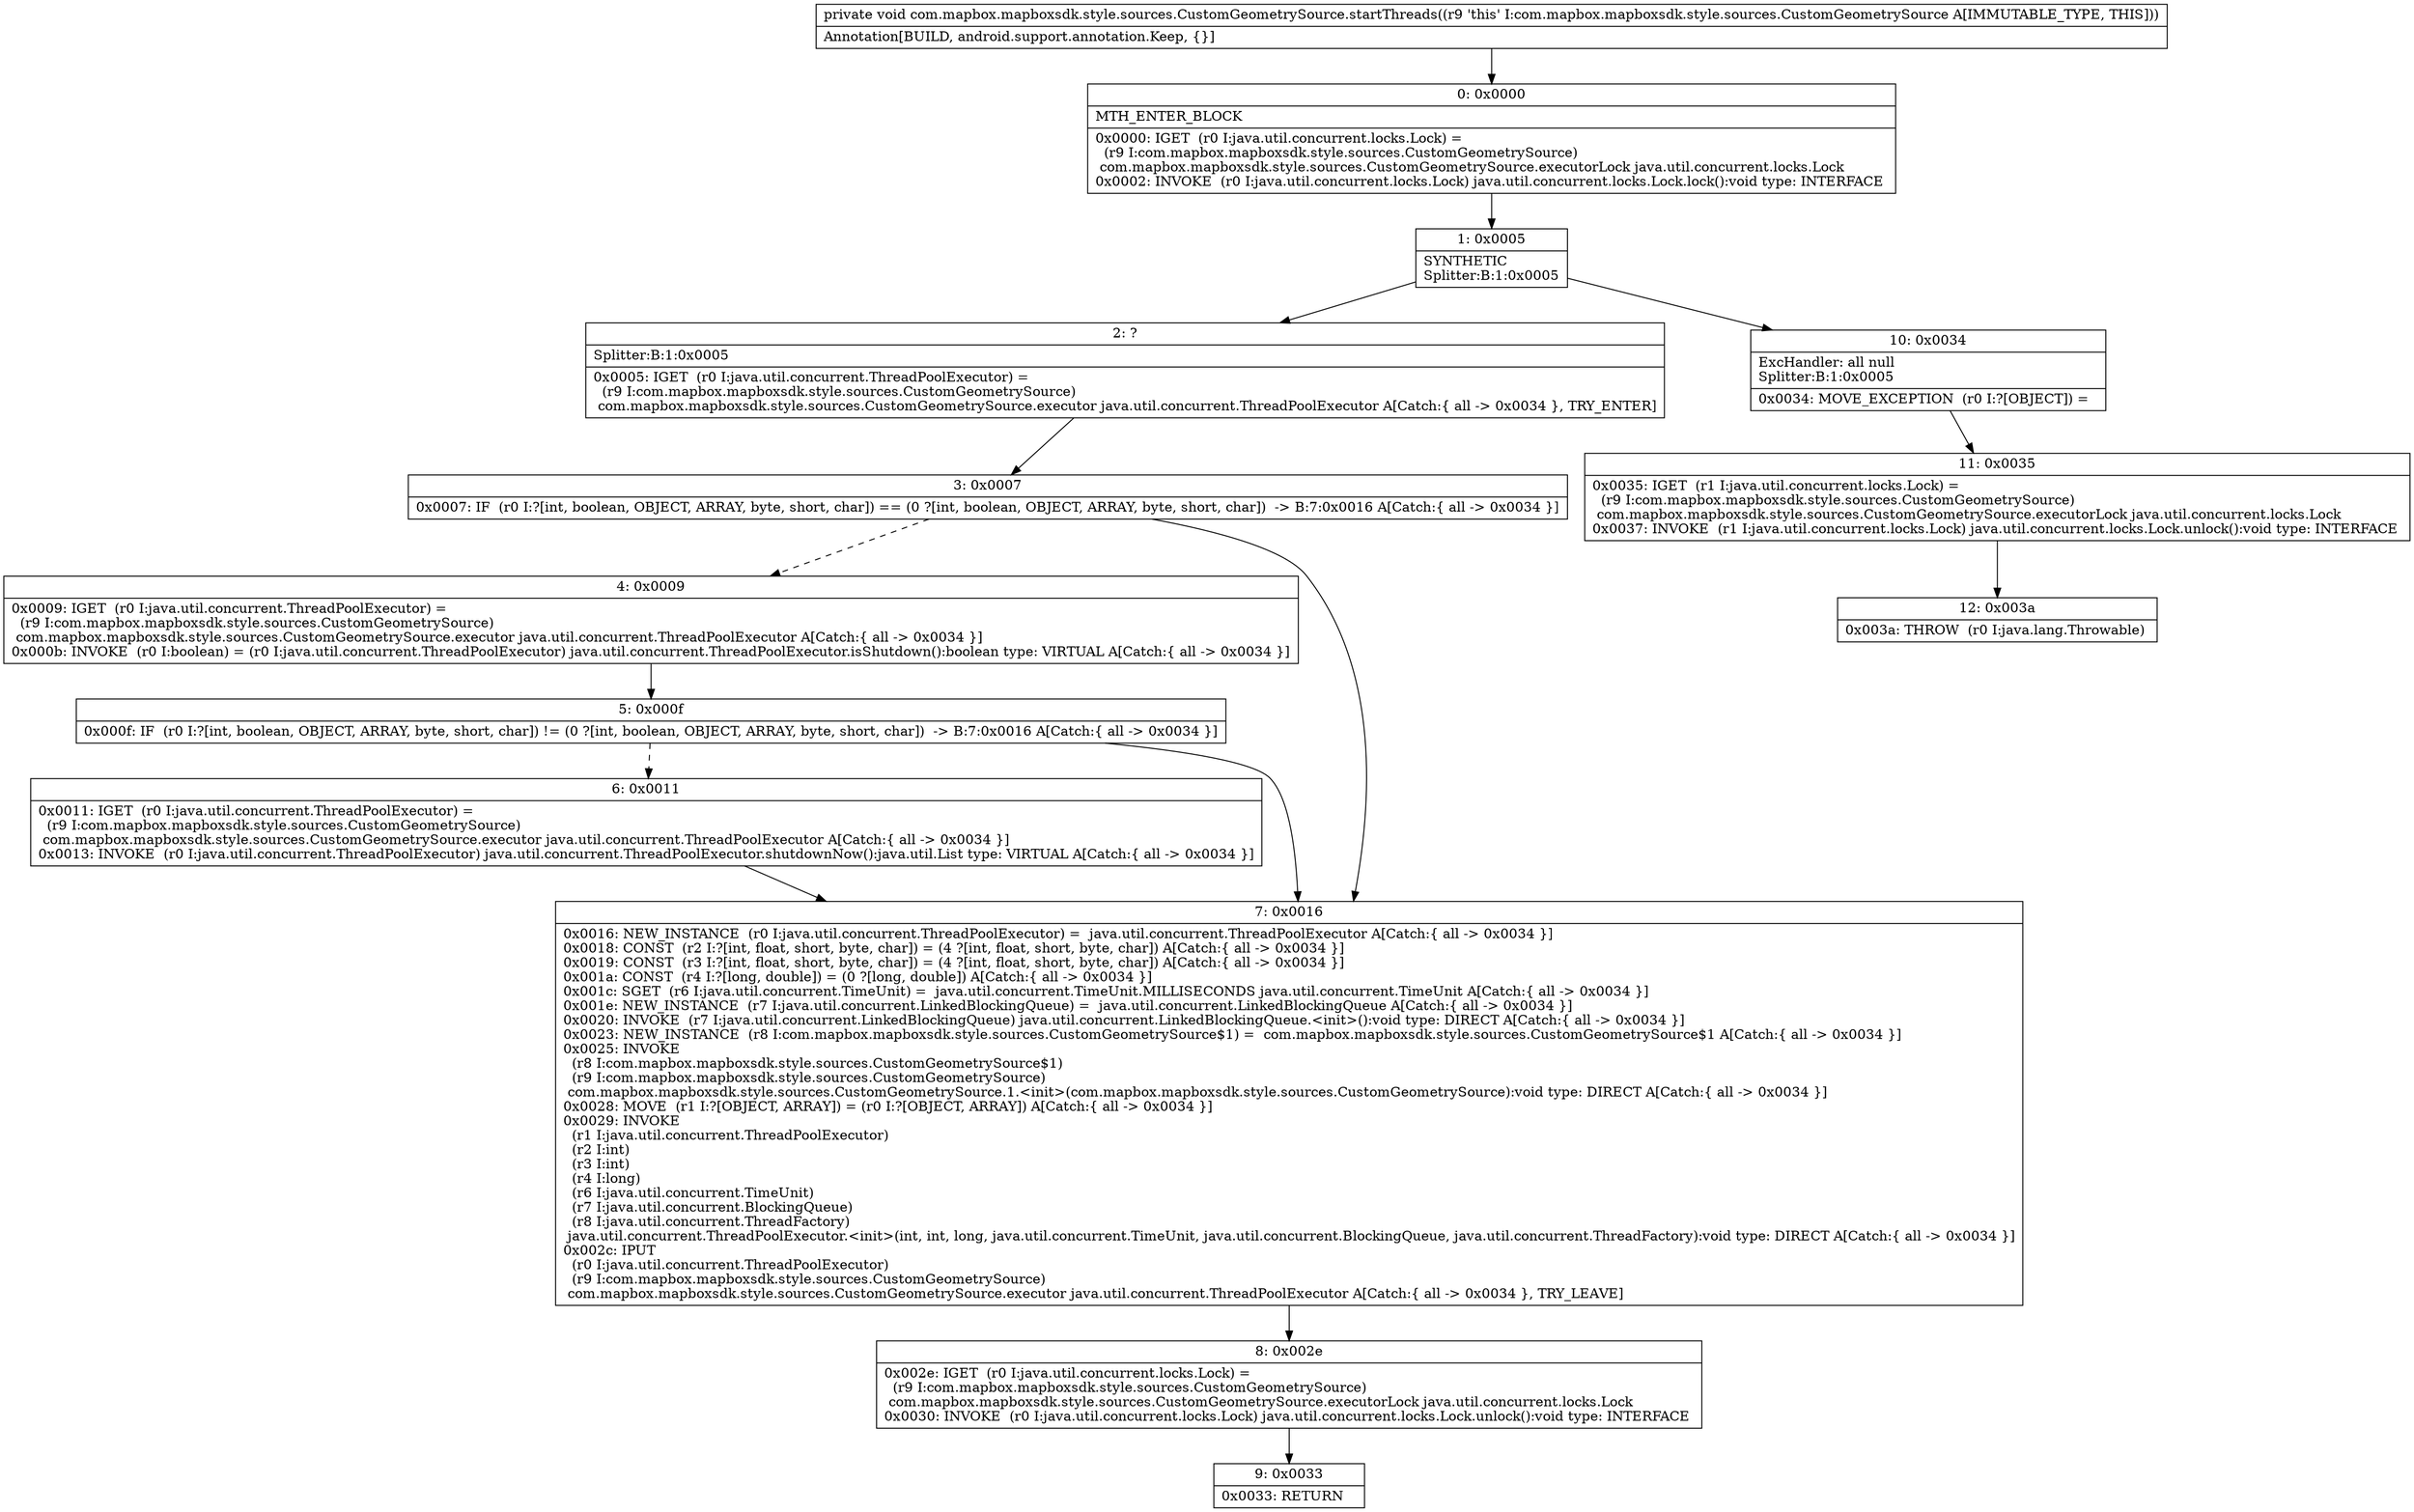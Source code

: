 digraph "CFG forcom.mapbox.mapboxsdk.style.sources.CustomGeometrySource.startThreads()V" {
Node_0 [shape=record,label="{0\:\ 0x0000|MTH_ENTER_BLOCK\l|0x0000: IGET  (r0 I:java.util.concurrent.locks.Lock) = \l  (r9 I:com.mapbox.mapboxsdk.style.sources.CustomGeometrySource)\l com.mapbox.mapboxsdk.style.sources.CustomGeometrySource.executorLock java.util.concurrent.locks.Lock \l0x0002: INVOKE  (r0 I:java.util.concurrent.locks.Lock) java.util.concurrent.locks.Lock.lock():void type: INTERFACE \l}"];
Node_1 [shape=record,label="{1\:\ 0x0005|SYNTHETIC\lSplitter:B:1:0x0005\l}"];
Node_2 [shape=record,label="{2\:\ ?|Splitter:B:1:0x0005\l|0x0005: IGET  (r0 I:java.util.concurrent.ThreadPoolExecutor) = \l  (r9 I:com.mapbox.mapboxsdk.style.sources.CustomGeometrySource)\l com.mapbox.mapboxsdk.style.sources.CustomGeometrySource.executor java.util.concurrent.ThreadPoolExecutor A[Catch:\{ all \-\> 0x0034 \}, TRY_ENTER]\l}"];
Node_3 [shape=record,label="{3\:\ 0x0007|0x0007: IF  (r0 I:?[int, boolean, OBJECT, ARRAY, byte, short, char]) == (0 ?[int, boolean, OBJECT, ARRAY, byte, short, char])  \-\> B:7:0x0016 A[Catch:\{ all \-\> 0x0034 \}]\l}"];
Node_4 [shape=record,label="{4\:\ 0x0009|0x0009: IGET  (r0 I:java.util.concurrent.ThreadPoolExecutor) = \l  (r9 I:com.mapbox.mapboxsdk.style.sources.CustomGeometrySource)\l com.mapbox.mapboxsdk.style.sources.CustomGeometrySource.executor java.util.concurrent.ThreadPoolExecutor A[Catch:\{ all \-\> 0x0034 \}]\l0x000b: INVOKE  (r0 I:boolean) = (r0 I:java.util.concurrent.ThreadPoolExecutor) java.util.concurrent.ThreadPoolExecutor.isShutdown():boolean type: VIRTUAL A[Catch:\{ all \-\> 0x0034 \}]\l}"];
Node_5 [shape=record,label="{5\:\ 0x000f|0x000f: IF  (r0 I:?[int, boolean, OBJECT, ARRAY, byte, short, char]) != (0 ?[int, boolean, OBJECT, ARRAY, byte, short, char])  \-\> B:7:0x0016 A[Catch:\{ all \-\> 0x0034 \}]\l}"];
Node_6 [shape=record,label="{6\:\ 0x0011|0x0011: IGET  (r0 I:java.util.concurrent.ThreadPoolExecutor) = \l  (r9 I:com.mapbox.mapboxsdk.style.sources.CustomGeometrySource)\l com.mapbox.mapboxsdk.style.sources.CustomGeometrySource.executor java.util.concurrent.ThreadPoolExecutor A[Catch:\{ all \-\> 0x0034 \}]\l0x0013: INVOKE  (r0 I:java.util.concurrent.ThreadPoolExecutor) java.util.concurrent.ThreadPoolExecutor.shutdownNow():java.util.List type: VIRTUAL A[Catch:\{ all \-\> 0x0034 \}]\l}"];
Node_7 [shape=record,label="{7\:\ 0x0016|0x0016: NEW_INSTANCE  (r0 I:java.util.concurrent.ThreadPoolExecutor) =  java.util.concurrent.ThreadPoolExecutor A[Catch:\{ all \-\> 0x0034 \}]\l0x0018: CONST  (r2 I:?[int, float, short, byte, char]) = (4 ?[int, float, short, byte, char]) A[Catch:\{ all \-\> 0x0034 \}]\l0x0019: CONST  (r3 I:?[int, float, short, byte, char]) = (4 ?[int, float, short, byte, char]) A[Catch:\{ all \-\> 0x0034 \}]\l0x001a: CONST  (r4 I:?[long, double]) = (0 ?[long, double]) A[Catch:\{ all \-\> 0x0034 \}]\l0x001c: SGET  (r6 I:java.util.concurrent.TimeUnit) =  java.util.concurrent.TimeUnit.MILLISECONDS java.util.concurrent.TimeUnit A[Catch:\{ all \-\> 0x0034 \}]\l0x001e: NEW_INSTANCE  (r7 I:java.util.concurrent.LinkedBlockingQueue) =  java.util.concurrent.LinkedBlockingQueue A[Catch:\{ all \-\> 0x0034 \}]\l0x0020: INVOKE  (r7 I:java.util.concurrent.LinkedBlockingQueue) java.util.concurrent.LinkedBlockingQueue.\<init\>():void type: DIRECT A[Catch:\{ all \-\> 0x0034 \}]\l0x0023: NEW_INSTANCE  (r8 I:com.mapbox.mapboxsdk.style.sources.CustomGeometrySource$1) =  com.mapbox.mapboxsdk.style.sources.CustomGeometrySource$1 A[Catch:\{ all \-\> 0x0034 \}]\l0x0025: INVOKE  \l  (r8 I:com.mapbox.mapboxsdk.style.sources.CustomGeometrySource$1)\l  (r9 I:com.mapbox.mapboxsdk.style.sources.CustomGeometrySource)\l com.mapbox.mapboxsdk.style.sources.CustomGeometrySource.1.\<init\>(com.mapbox.mapboxsdk.style.sources.CustomGeometrySource):void type: DIRECT A[Catch:\{ all \-\> 0x0034 \}]\l0x0028: MOVE  (r1 I:?[OBJECT, ARRAY]) = (r0 I:?[OBJECT, ARRAY]) A[Catch:\{ all \-\> 0x0034 \}]\l0x0029: INVOKE  \l  (r1 I:java.util.concurrent.ThreadPoolExecutor)\l  (r2 I:int)\l  (r3 I:int)\l  (r4 I:long)\l  (r6 I:java.util.concurrent.TimeUnit)\l  (r7 I:java.util.concurrent.BlockingQueue)\l  (r8 I:java.util.concurrent.ThreadFactory)\l java.util.concurrent.ThreadPoolExecutor.\<init\>(int, int, long, java.util.concurrent.TimeUnit, java.util.concurrent.BlockingQueue, java.util.concurrent.ThreadFactory):void type: DIRECT A[Catch:\{ all \-\> 0x0034 \}]\l0x002c: IPUT  \l  (r0 I:java.util.concurrent.ThreadPoolExecutor)\l  (r9 I:com.mapbox.mapboxsdk.style.sources.CustomGeometrySource)\l com.mapbox.mapboxsdk.style.sources.CustomGeometrySource.executor java.util.concurrent.ThreadPoolExecutor A[Catch:\{ all \-\> 0x0034 \}, TRY_LEAVE]\l}"];
Node_8 [shape=record,label="{8\:\ 0x002e|0x002e: IGET  (r0 I:java.util.concurrent.locks.Lock) = \l  (r9 I:com.mapbox.mapboxsdk.style.sources.CustomGeometrySource)\l com.mapbox.mapboxsdk.style.sources.CustomGeometrySource.executorLock java.util.concurrent.locks.Lock \l0x0030: INVOKE  (r0 I:java.util.concurrent.locks.Lock) java.util.concurrent.locks.Lock.unlock():void type: INTERFACE \l}"];
Node_9 [shape=record,label="{9\:\ 0x0033|0x0033: RETURN   \l}"];
Node_10 [shape=record,label="{10\:\ 0x0034|ExcHandler: all null\lSplitter:B:1:0x0005\l|0x0034: MOVE_EXCEPTION  (r0 I:?[OBJECT]) =  \l}"];
Node_11 [shape=record,label="{11\:\ 0x0035|0x0035: IGET  (r1 I:java.util.concurrent.locks.Lock) = \l  (r9 I:com.mapbox.mapboxsdk.style.sources.CustomGeometrySource)\l com.mapbox.mapboxsdk.style.sources.CustomGeometrySource.executorLock java.util.concurrent.locks.Lock \l0x0037: INVOKE  (r1 I:java.util.concurrent.locks.Lock) java.util.concurrent.locks.Lock.unlock():void type: INTERFACE \l}"];
Node_12 [shape=record,label="{12\:\ 0x003a|0x003a: THROW  (r0 I:java.lang.Throwable) \l}"];
MethodNode[shape=record,label="{private void com.mapbox.mapboxsdk.style.sources.CustomGeometrySource.startThreads((r9 'this' I:com.mapbox.mapboxsdk.style.sources.CustomGeometrySource A[IMMUTABLE_TYPE, THIS]))  | Annotation[BUILD, android.support.annotation.Keep, \{\}]\l}"];
MethodNode -> Node_0;
Node_0 -> Node_1;
Node_1 -> Node_2;
Node_1 -> Node_10;
Node_2 -> Node_3;
Node_3 -> Node_4[style=dashed];
Node_3 -> Node_7;
Node_4 -> Node_5;
Node_5 -> Node_6[style=dashed];
Node_5 -> Node_7;
Node_6 -> Node_7;
Node_7 -> Node_8;
Node_8 -> Node_9;
Node_10 -> Node_11;
Node_11 -> Node_12;
}

